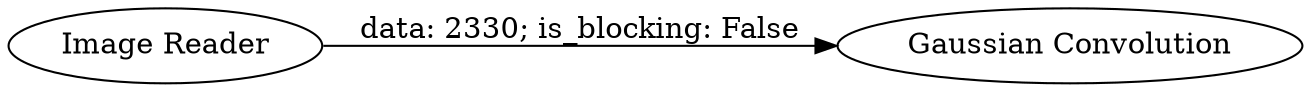 digraph {
	"7849618882574072089_7" [label="Gaussian Convolution"]
	"7849618882574072089_4" [label="Image Reader"]
	"7849618882574072089_4" -> "7849618882574072089_7" [label="data: 2330; is_blocking: False"]
	rankdir=LR
}
